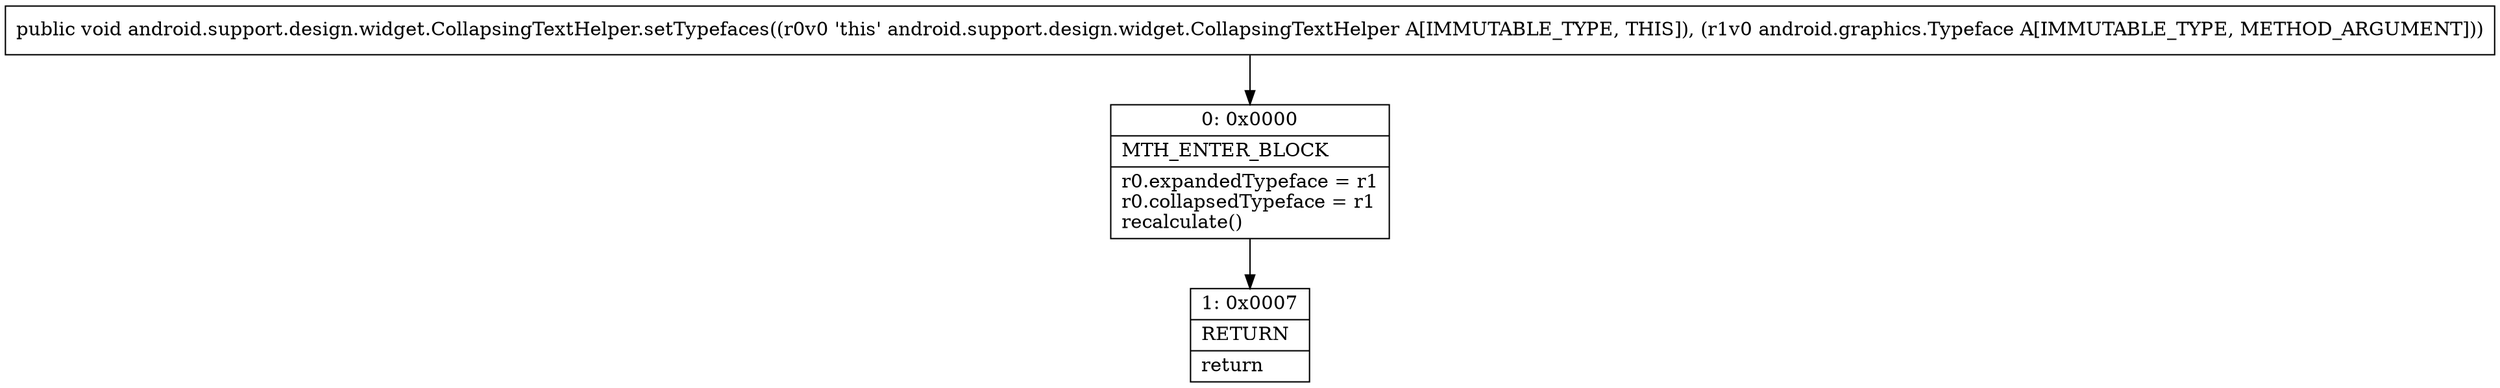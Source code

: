 digraph "CFG forandroid.support.design.widget.CollapsingTextHelper.setTypefaces(Landroid\/graphics\/Typeface;)V" {
Node_0 [shape=record,label="{0\:\ 0x0000|MTH_ENTER_BLOCK\l|r0.expandedTypeface = r1\lr0.collapsedTypeface = r1\lrecalculate()\l}"];
Node_1 [shape=record,label="{1\:\ 0x0007|RETURN\l|return\l}"];
MethodNode[shape=record,label="{public void android.support.design.widget.CollapsingTextHelper.setTypefaces((r0v0 'this' android.support.design.widget.CollapsingTextHelper A[IMMUTABLE_TYPE, THIS]), (r1v0 android.graphics.Typeface A[IMMUTABLE_TYPE, METHOD_ARGUMENT])) }"];
MethodNode -> Node_0;
Node_0 -> Node_1;
}

